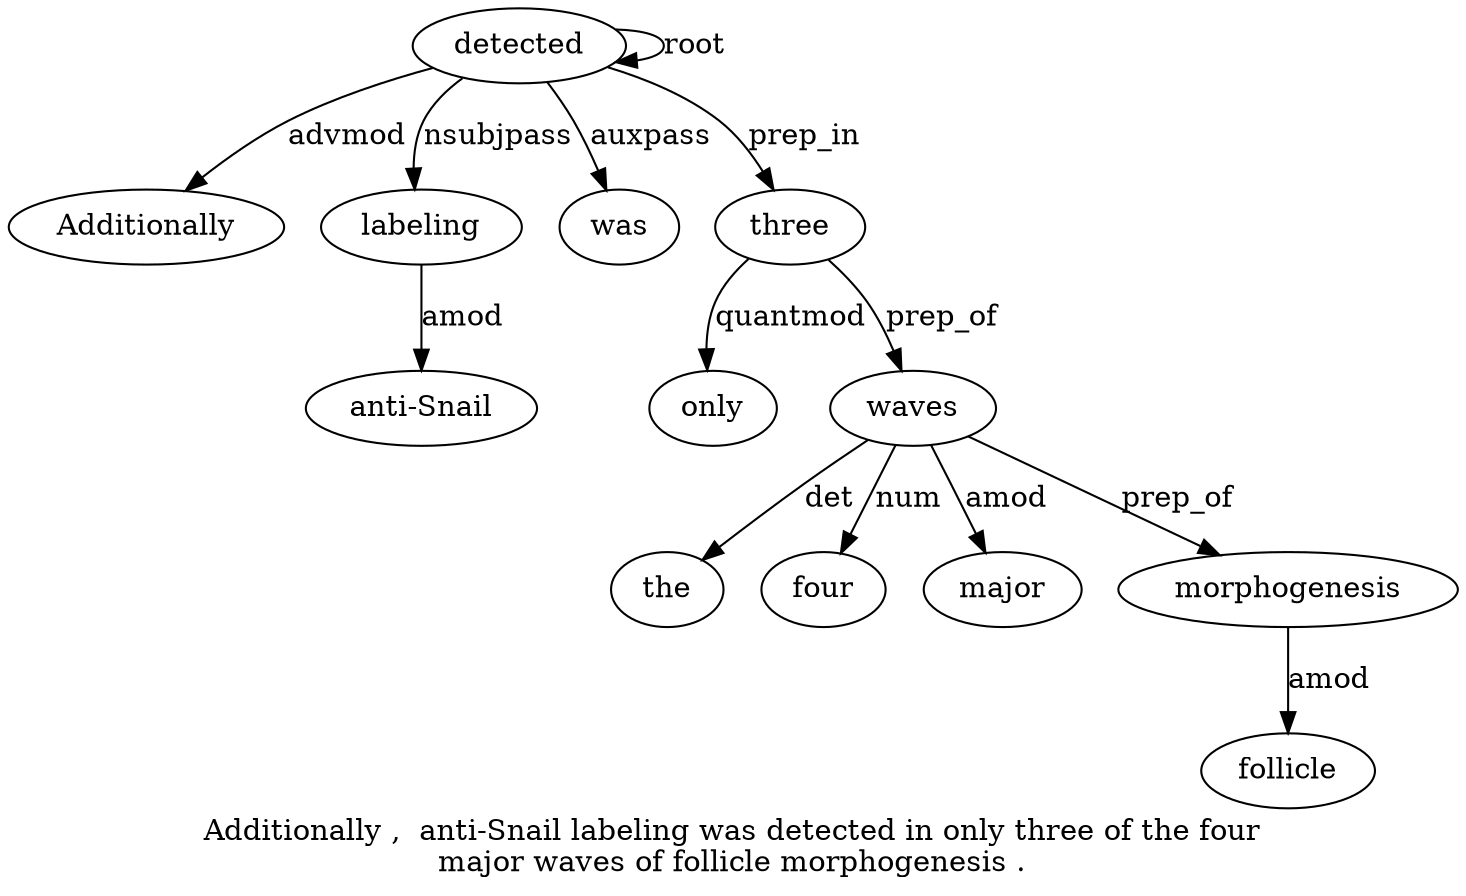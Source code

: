 digraph "Additionally ,  anti-Snail labeling was detected in only three of the four major waves of follicle morphogenesis ." {
label="Additionally ,  anti-Snail labeling was detected in only three of the four
major waves of follicle morphogenesis .";
detected6 [style=filled, fillcolor=white, label=detected];
Additionally1 [style=filled, fillcolor=white, label=Additionally];
detected6 -> Additionally1  [label=advmod];
labeling4 [style=filled, fillcolor=white, label=labeling];
"anti-Snail3" [style=filled, fillcolor=white, label="anti-Snail"];
labeling4 -> "anti-Snail3"  [label=amod];
detected6 -> labeling4  [label=nsubjpass];
was5 [style=filled, fillcolor=white, label=was];
detected6 -> was5  [label=auxpass];
detected6 -> detected6  [label=root];
three9 [style=filled, fillcolor=white, label=three];
only8 [style=filled, fillcolor=white, label=only];
three9 -> only8  [label=quantmod];
detected6 -> three9  [label=prep_in];
waves14 [style=filled, fillcolor=white, label=waves];
the11 [style=filled, fillcolor=white, label=the];
waves14 -> the11  [label=det];
four12 [style=filled, fillcolor=white, label=four];
waves14 -> four12  [label=num];
major13 [style=filled, fillcolor=white, label=major];
waves14 -> major13  [label=amod];
three9 -> waves14  [label=prep_of];
morphogenesis17 [style=filled, fillcolor=white, label=morphogenesis];
follicle16 [style=filled, fillcolor=white, label=follicle];
morphogenesis17 -> follicle16  [label=amod];
waves14 -> morphogenesis17  [label=prep_of];
}
